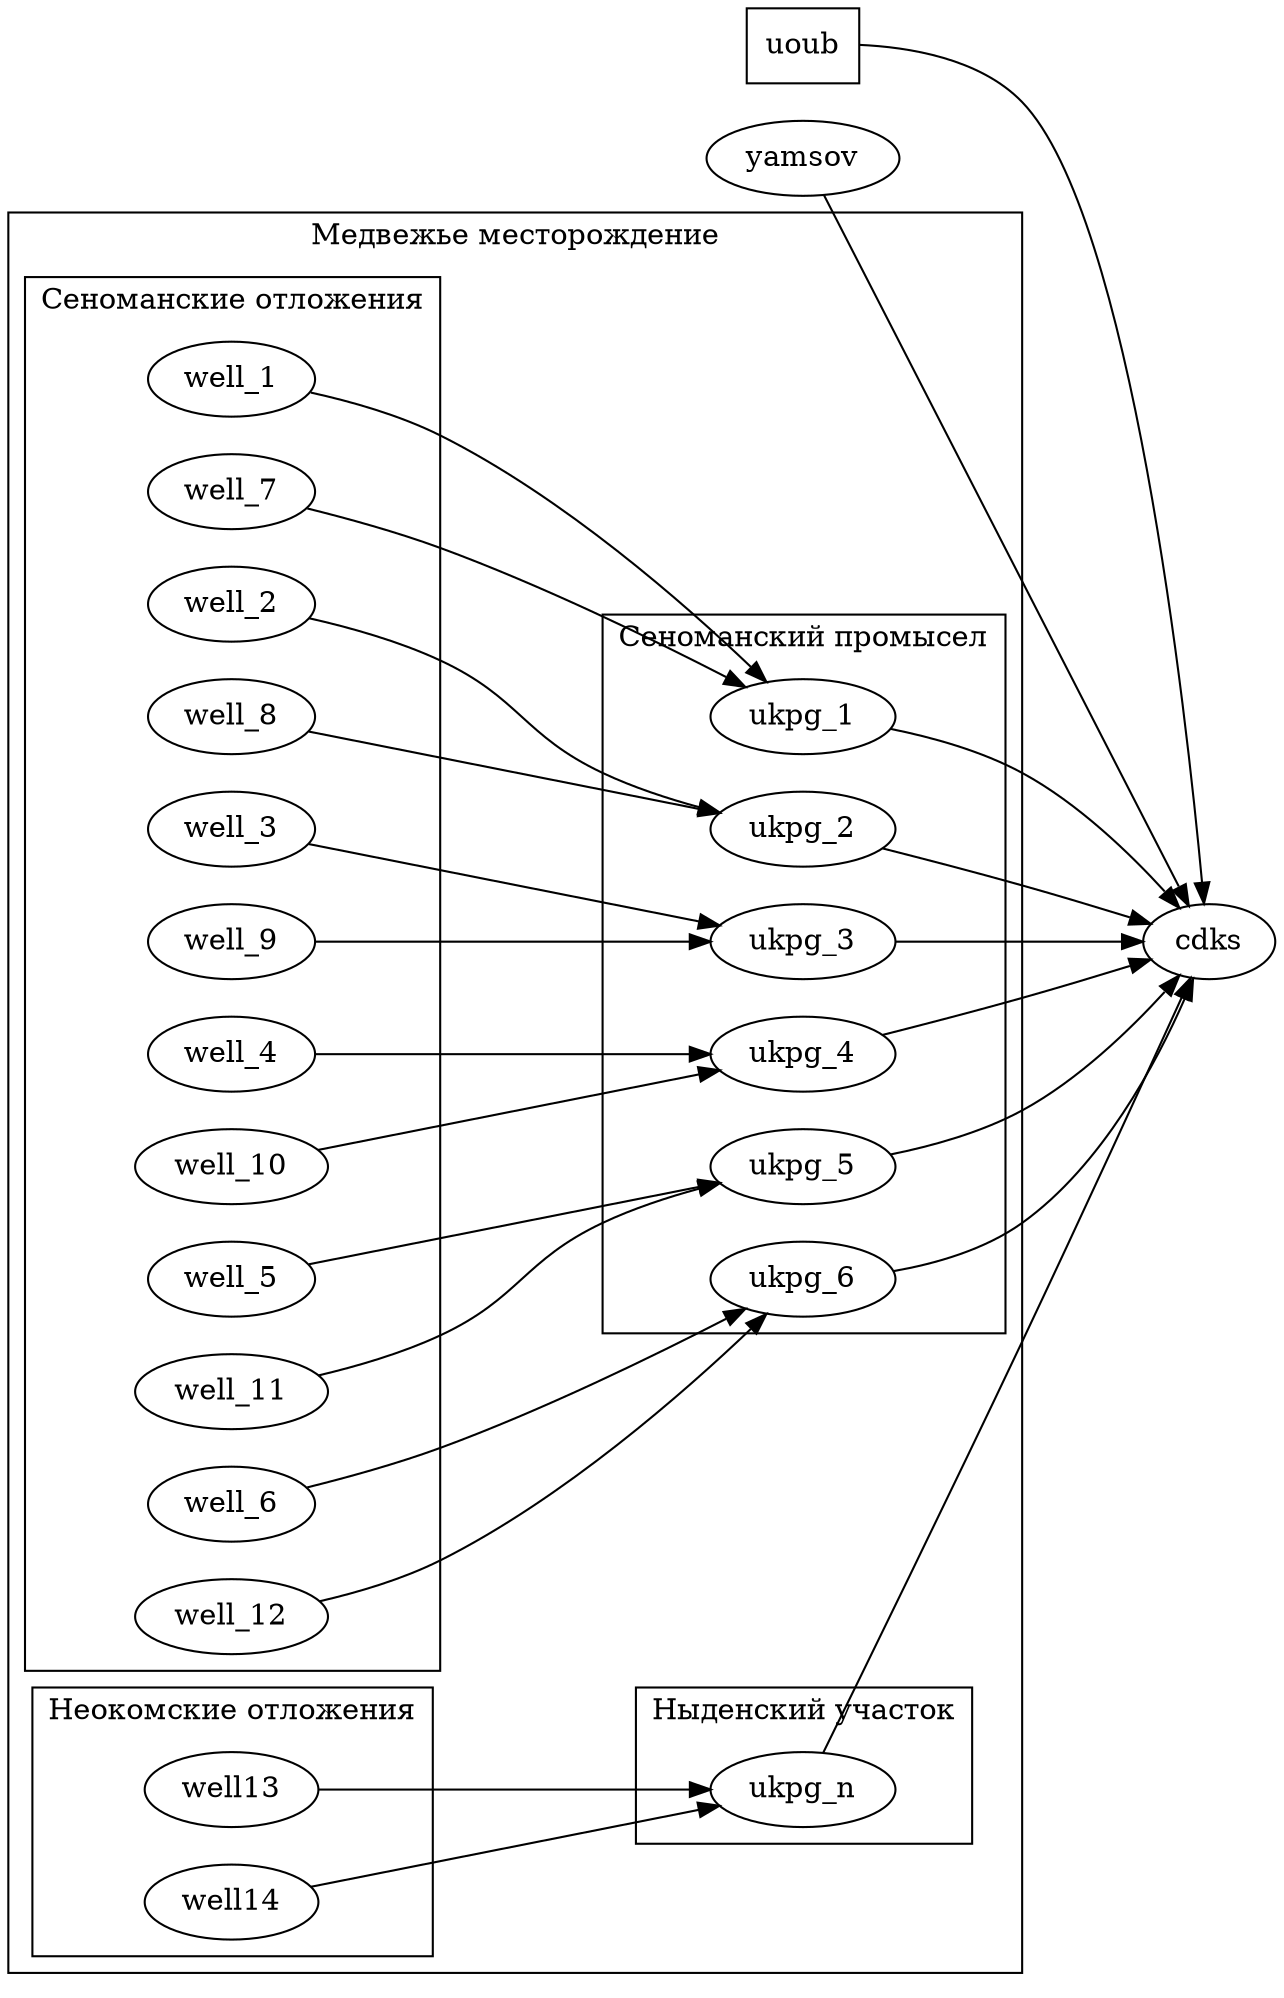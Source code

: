 digraph root{
    uoub [shape="box"]
    uoub ->cdks 
    yamsov -> cdks
    ukpg_1 ->  cdks
    ukpg_2 ->  cdks
    ukpg_3 ->  cdks
    ukpg_4 ->  cdks
    ukpg_5 ->  cdks
    ukpg_6 ->  cdks
    ukpg_n ->  cdks
    rankdir = LR
    // layout=neato
    // layout=twopi
    ranksep=1
    subgraph cluster_00{
        label="Медвежье месторождение"
        
        well_1 -> ukpg_1
        well_2 -> ukpg_2
        well_3 -> ukpg_3
        well_4 -> ukpg_4
        well_5 -> ukpg_5
        well_6 -> ukpg_6
        well_7 -> ukpg_1
        well_8 -> ukpg_2
        well_9 -> ukpg_3
        well_10 -> ukpg_4
        well_11 -> ukpg_5
        well_12 -> ukpg_6
        ranksep=3
        {well13 well14} -> ukpg_n

        subgraph  cluster0 {
            label="Сеноманские отложения"
            well_1 well_2 well_3 well_4 well_5 well_6 well_7 well_8 well_9 well_10 well_11 well_12
        }
        subgraph  cluster1 {
            label="Неокомские отложения"
            well14
            well13
        }
        subgraph  cluster2 {
            label="Сеноманский промысел" ukpg_1 ukpg_2 ukpg_3 ukpg_4 ukpg_5 ukpg_6
        }
        subgraph  cluster3 {
            label="Ныденский участок"
            ukpg_n
        }
    }

 }
